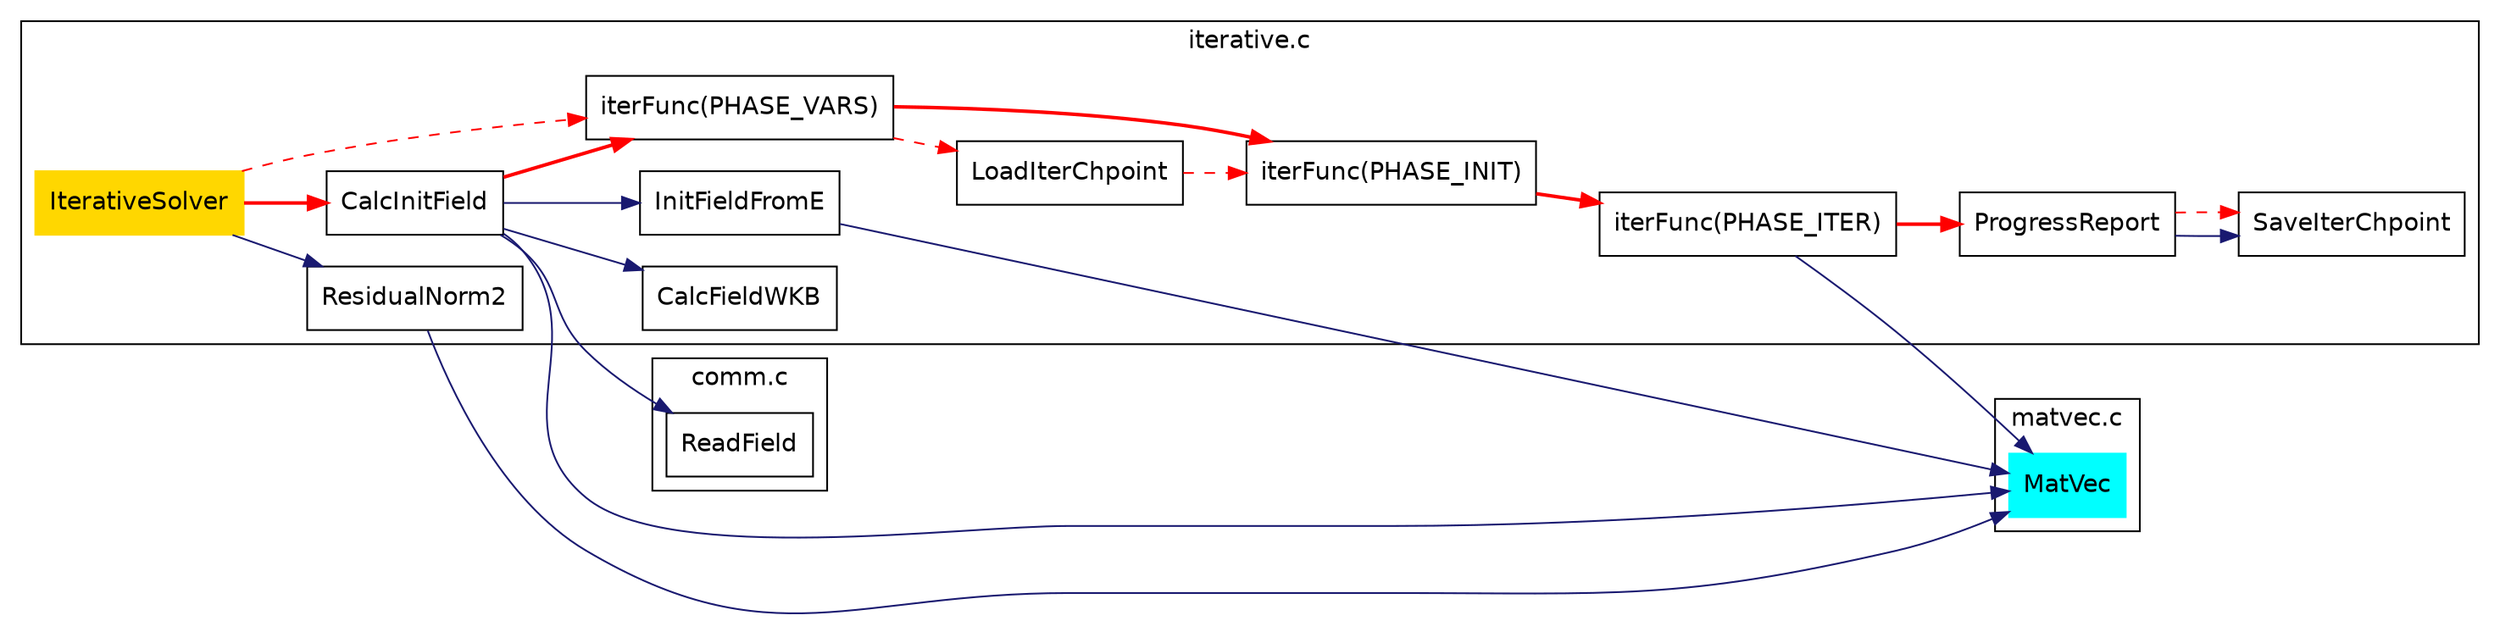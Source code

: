 digraph iter
{
	rankdir=LR
	edge [color=midnightblue]
	node [fontname=Helvetica,shape=box];
	fontname=Helvetica
	
	subgraph cluster_iter {
		IterativeSolver [style=filled,color=gold]
		CalcInitField -> InitFieldFromE
		CalcInitField -> CalcFieldWKB
		LoadIterChpoint
		"iterFunc(PHASE_VARS)"
		"iterFunc(PHASE_INIT)"
		"iterFunc(PHASE_ITER)"
		ProgressReport -> SaveIterChpoint
		IterativeSolver -> ResidualNorm2
		label = "iterative.c";
	}
	subgraph cluster_comm {
		ReadField
		label = "comm.c";
	}
	subgraph cluster_matvec {
		MatVec [style=filled,color=cyan]
		label = "matvec.c";
	}
	
	IterativeSolver -> CalcInitField -> "iterFunc(PHASE_VARS)" -> "iterFunc(PHASE_INIT)" -> "iterFunc(PHASE_ITER)" -> ProgressReport [color=red,style=bold]
	IterativeSolver -> "iterFunc(PHASE_VARS)" -> LoadIterChpoint -> "iterFunc(PHASE_INIT)" [color=red,style=dashed]
	ProgressReport -> SaveIterChpoint [color=red,style=dashed]
	
	CalcInitField -> ReadField
	CalcInitField -> MatVec
	InitFieldFromE -> MatVec
	ResidualNorm2 -> MatVec
	"iterFunc(PHASE_ITER)" -> MatVec
}